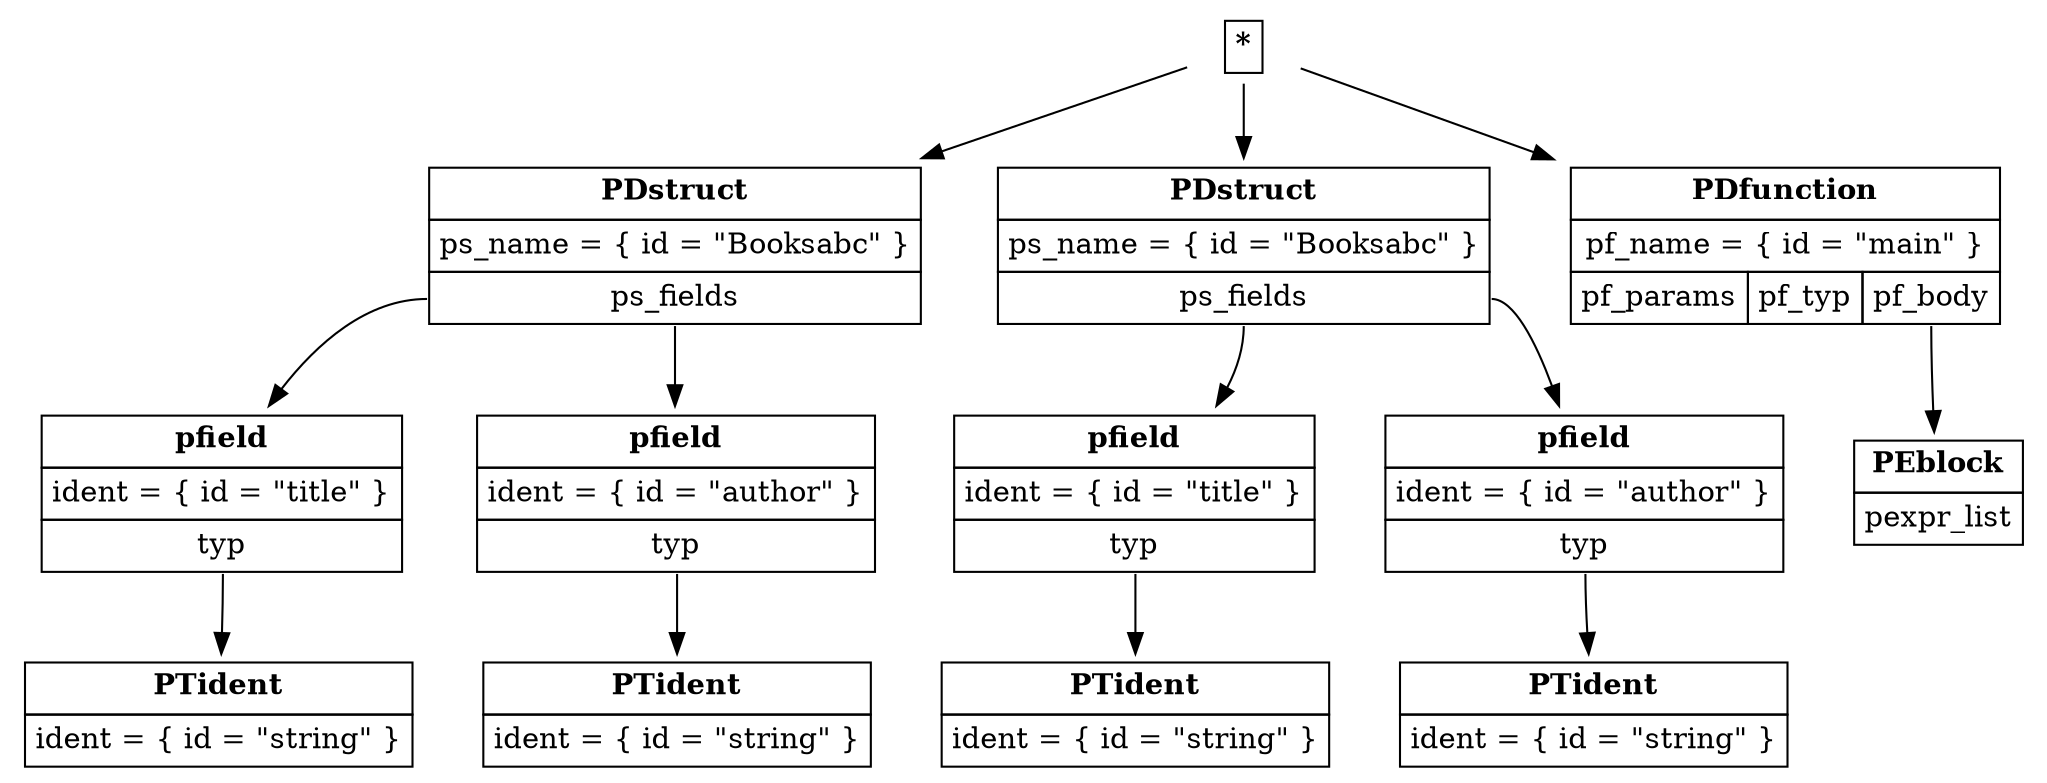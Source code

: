 digraph ast {
node [shape=plaintext];
root [label=<<table border='0' cellborder='1' cellspacing='0' cellpadding='4'><tr ><td colspan = '1'><b >*</b></td></tr></table>>]
PDstruct_1 [label=<<table border='0' cellborder='1' cellspacing='0' cellpadding='4'><tr ><td colspan = '1'><b >PDstruct</b></td></tr><tr ><td colspan = '1'>ps_name = { id = "Booksabc" }</td></tr><tr ><td port='ps_fields'>ps_fields</td></tr></table>>]
root -> PDstruct_1
pfield_2 [label=<<table border='0' cellborder='1' cellspacing='0' cellpadding='4'><tr ><td colspan = '1'><b >pfield</b></td></tr><tr ><td colspan = '1'>ident = { id = "title" }</td></tr><tr ><td port='typ'>typ</td></tr></table>>]
PDstruct_1:ps_fields -> pfield_2
PTident_3 [label=<<table border='0' cellborder='1' cellspacing='0' cellpadding='4'><tr ><td colspan = '1'><b >PTident</b></td></tr><tr ><td colspan = '1'>ident = { id = "string" }</td></tr></table>>]
pfield_2:typ -> PTident_3
pfield_4 [label=<<table border='0' cellborder='1' cellspacing='0' cellpadding='4'><tr ><td colspan = '1'><b >pfield</b></td></tr><tr ><td colspan = '1'>ident = { id = "author" }</td></tr><tr ><td port='typ'>typ</td></tr></table>>]
PDstruct_1:ps_fields -> pfield_4
PTident_5 [label=<<table border='0' cellborder='1' cellspacing='0' cellpadding='4'><tr ><td colspan = '1'><b >PTident</b></td></tr><tr ><td colspan = '1'>ident = { id = "string" }</td></tr></table>>]
pfield_4:typ -> PTident_5
PDstruct_6 [label=<<table border='0' cellborder='1' cellspacing='0' cellpadding='4'><tr ><td colspan = '1'><b >PDstruct</b></td></tr><tr ><td colspan = '1'>ps_name = { id = "Booksabc" }</td></tr><tr ><td port='ps_fields'>ps_fields</td></tr></table>>]
root -> PDstruct_6
pfield_7 [label=<<table border='0' cellborder='1' cellspacing='0' cellpadding='4'><tr ><td colspan = '1'><b >pfield</b></td></tr><tr ><td colspan = '1'>ident = { id = "title" }</td></tr><tr ><td port='typ'>typ</td></tr></table>>]
PDstruct_6:ps_fields -> pfield_7
PTident_8 [label=<<table border='0' cellborder='1' cellspacing='0' cellpadding='4'><tr ><td colspan = '1'><b >PTident</b></td></tr><tr ><td colspan = '1'>ident = { id = "string" }</td></tr></table>>]
pfield_7:typ -> PTident_8
pfield_9 [label=<<table border='0' cellborder='1' cellspacing='0' cellpadding='4'><tr ><td colspan = '1'><b >pfield</b></td></tr><tr ><td colspan = '1'>ident = { id = "author" }</td></tr><tr ><td port='typ'>typ</td></tr></table>>]
PDstruct_6:ps_fields -> pfield_9
PTident_10 [label=<<table border='0' cellborder='1' cellspacing='0' cellpadding='4'><tr ><td colspan = '1'><b >PTident</b></td></tr><tr ><td colspan = '1'>ident = { id = "string" }</td></tr></table>>]
pfield_9:typ -> PTident_10
PDfunction_11 [label=<<table border='0' cellborder='1' cellspacing='0' cellpadding='4'><tr ><td colspan = '3'><b >PDfunction</b></td></tr><tr ><td colspan = '3'>pf_name = { id = "main" }</td></tr><tr ><td port='pf_params'>pf_params</td><td port='pf_typ'>pf_typ</td><td port='pf_body'>pf_body</td></tr></table>>]
root -> PDfunction_11
PEblock_12 [label=<<table border='0' cellborder='1' cellspacing='0' cellpadding='4'><tr ><td colspan = '1'><b >PEblock</b></td></tr><tr ><td port='pexpr_list'>pexpr_list</td></tr></table>>]
PDfunction_11:pf_body -> PEblock_12
}